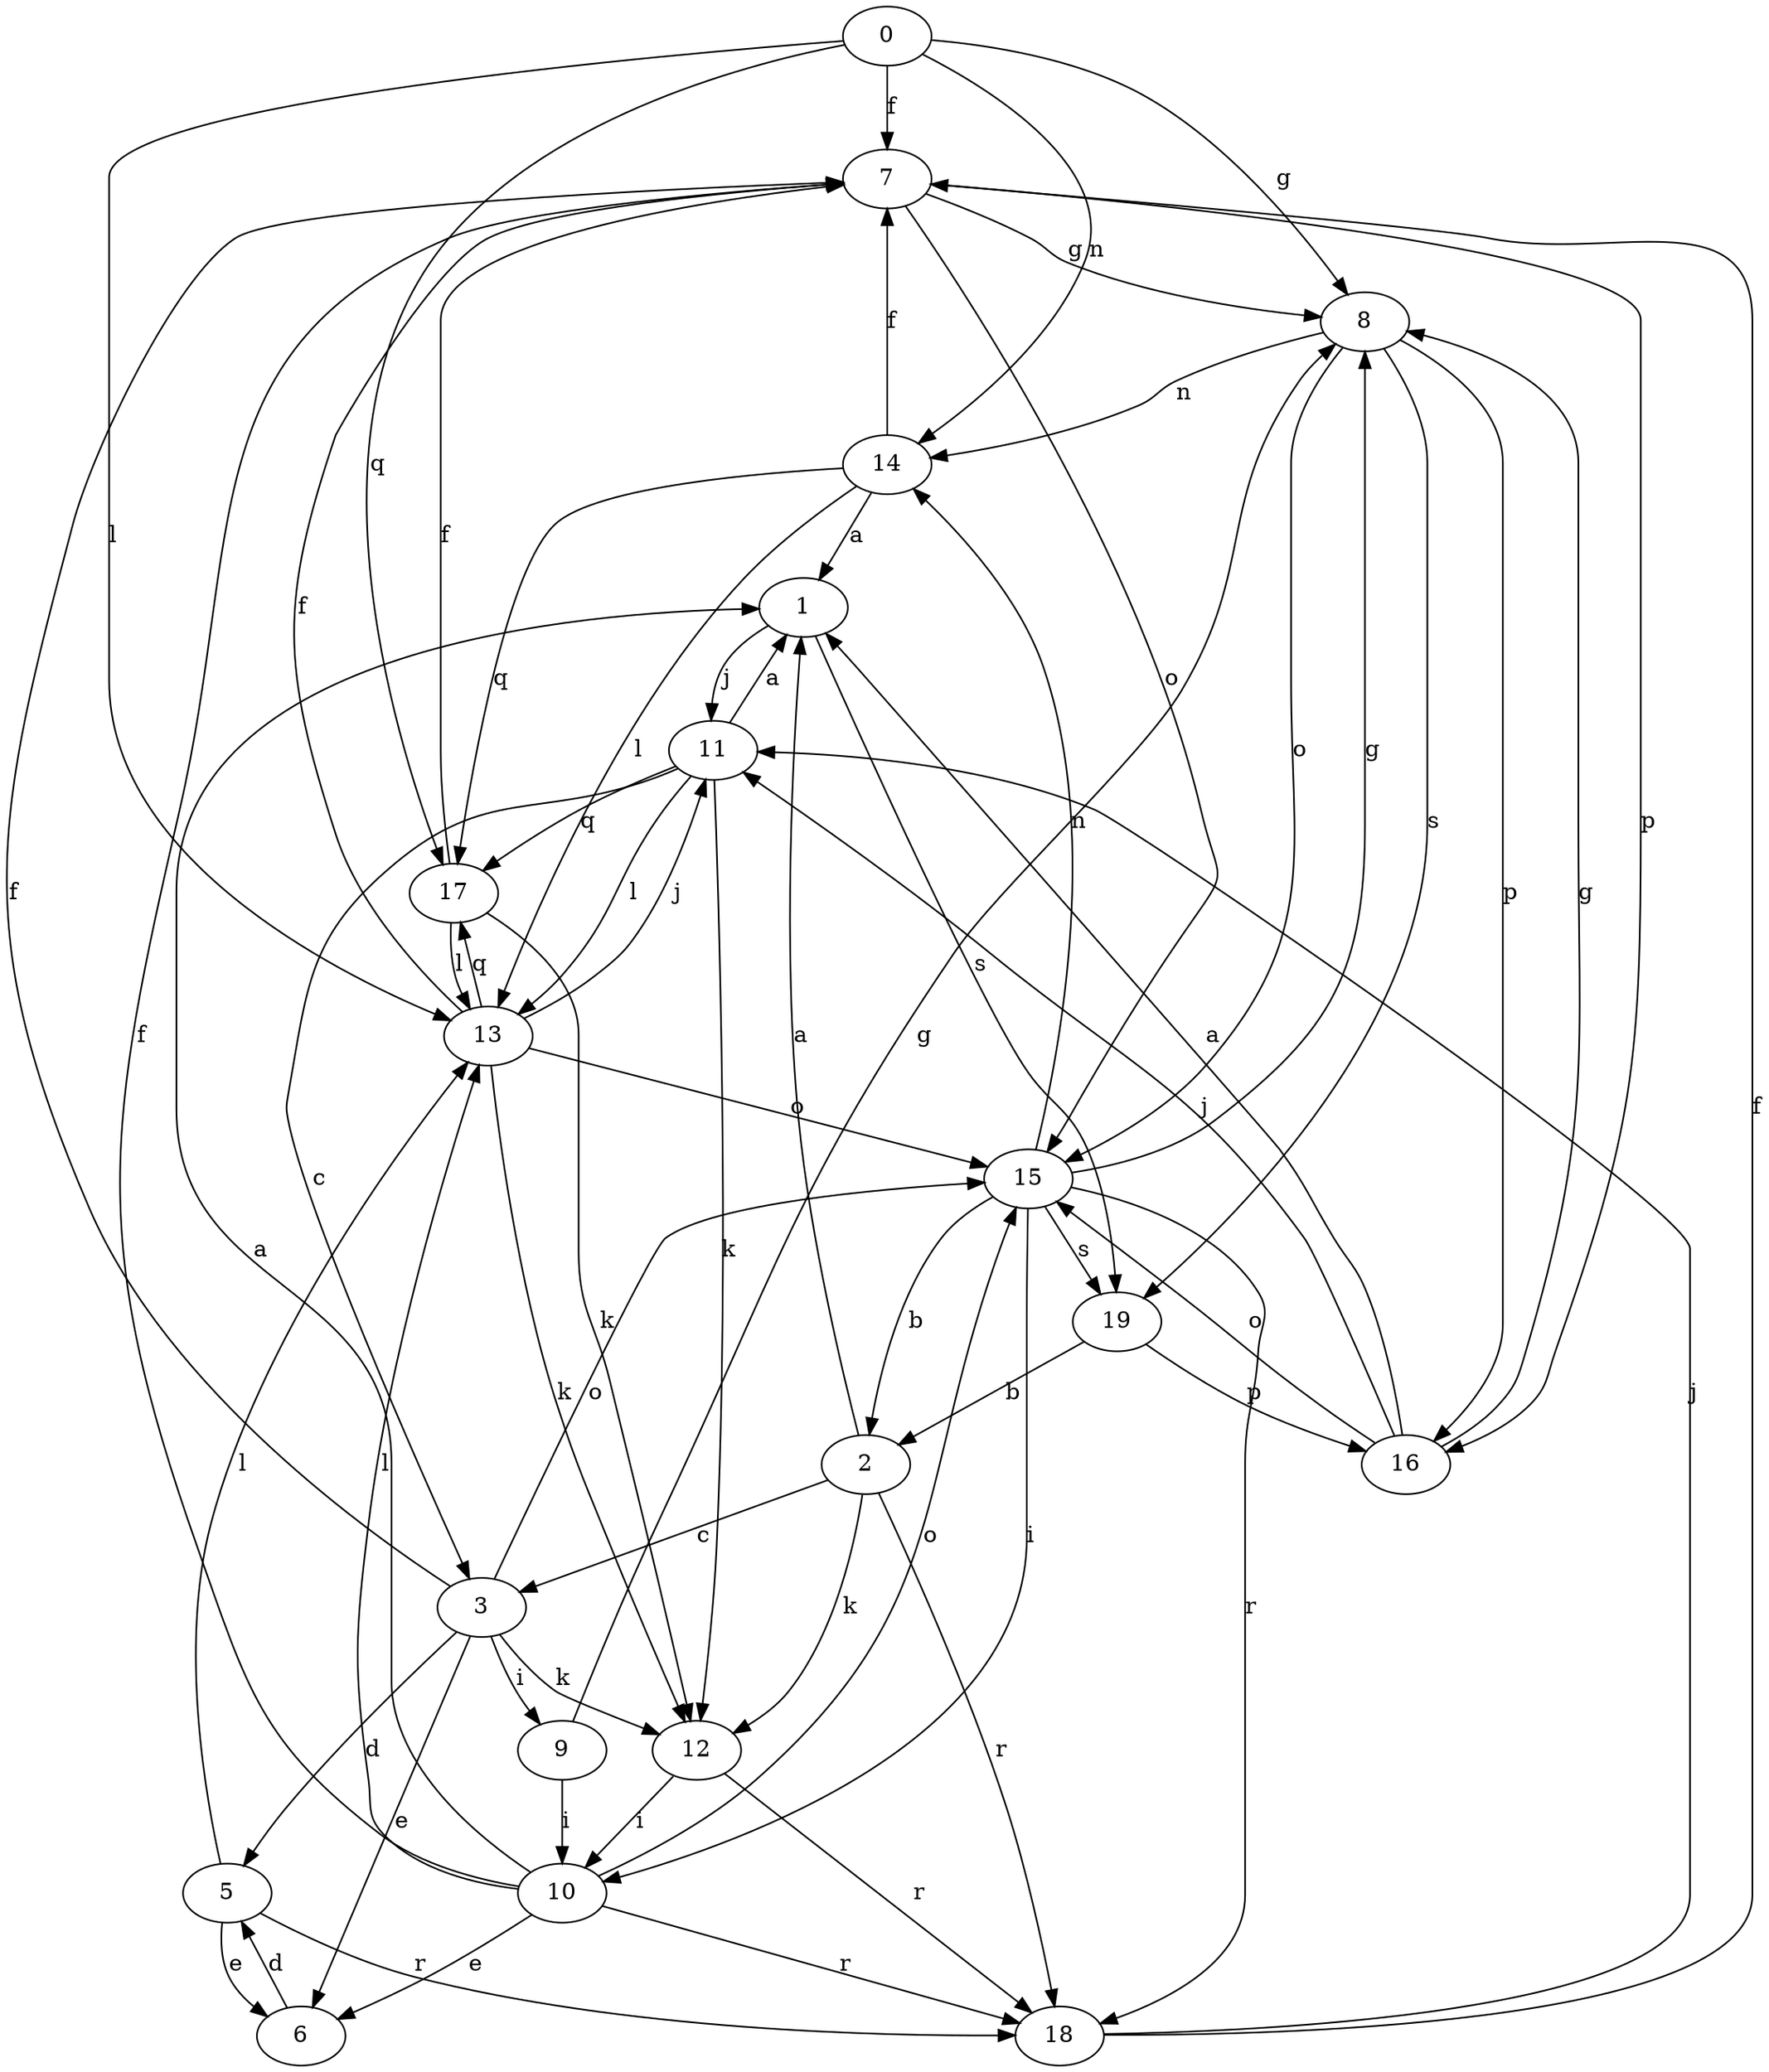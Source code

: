 strict digraph  {
0;
1;
2;
3;
5;
6;
7;
8;
9;
10;
11;
12;
13;
14;
15;
16;
17;
18;
19;
0 -> 7  [label=f];
0 -> 8  [label=g];
0 -> 13  [label=l];
0 -> 14  [label=n];
0 -> 17  [label=q];
1 -> 11  [label=j];
1 -> 19  [label=s];
2 -> 1  [label=a];
2 -> 3  [label=c];
2 -> 12  [label=k];
2 -> 18  [label=r];
3 -> 5  [label=d];
3 -> 6  [label=e];
3 -> 7  [label=f];
3 -> 9  [label=i];
3 -> 12  [label=k];
3 -> 15  [label=o];
5 -> 6  [label=e];
5 -> 13  [label=l];
5 -> 18  [label=r];
6 -> 5  [label=d];
7 -> 8  [label=g];
7 -> 15  [label=o];
7 -> 16  [label=p];
8 -> 14  [label=n];
8 -> 15  [label=o];
8 -> 16  [label=p];
8 -> 19  [label=s];
9 -> 8  [label=g];
9 -> 10  [label=i];
10 -> 1  [label=a];
10 -> 6  [label=e];
10 -> 7  [label=f];
10 -> 13  [label=l];
10 -> 15  [label=o];
10 -> 18  [label=r];
11 -> 1  [label=a];
11 -> 3  [label=c];
11 -> 12  [label=k];
11 -> 13  [label=l];
11 -> 17  [label=q];
12 -> 10  [label=i];
12 -> 18  [label=r];
13 -> 7  [label=f];
13 -> 11  [label=j];
13 -> 12  [label=k];
13 -> 15  [label=o];
13 -> 17  [label=q];
14 -> 1  [label=a];
14 -> 7  [label=f];
14 -> 13  [label=l];
14 -> 17  [label=q];
15 -> 2  [label=b];
15 -> 8  [label=g];
15 -> 10  [label=i];
15 -> 14  [label=n];
15 -> 18  [label=r];
15 -> 19  [label=s];
16 -> 1  [label=a];
16 -> 8  [label=g];
16 -> 11  [label=j];
16 -> 15  [label=o];
17 -> 7  [label=f];
17 -> 12  [label=k];
17 -> 13  [label=l];
18 -> 7  [label=f];
18 -> 11  [label=j];
19 -> 2  [label=b];
19 -> 16  [label=p];
}
